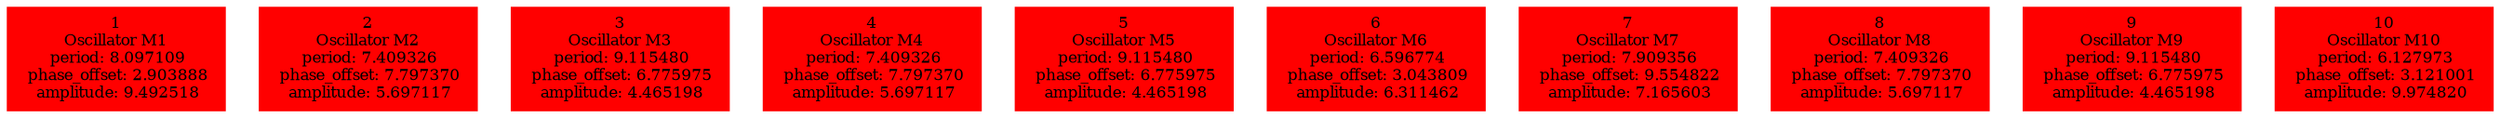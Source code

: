  digraph g{ forcelabels=true;
1 [label=<1<BR />Oscillator M1<BR /> period: 8.097109<BR /> phase_offset: 2.903888<BR /> amplitude: 9.492518>, shape=box,color=red,style=filled,fontsize=8];2 [label=<2<BR />Oscillator M2<BR /> period: 7.409326<BR /> phase_offset: 7.797370<BR /> amplitude: 5.697117>, shape=box,color=red,style=filled,fontsize=8];3 [label=<3<BR />Oscillator M3<BR /> period: 9.115480<BR /> phase_offset: 6.775975<BR /> amplitude: 4.465198>, shape=box,color=red,style=filled,fontsize=8];4 [label=<4<BR />Oscillator M4<BR /> period: 7.409326<BR /> phase_offset: 7.797370<BR /> amplitude: 5.697117>, shape=box,color=red,style=filled,fontsize=8];5 [label=<5<BR />Oscillator M5<BR /> period: 9.115480<BR /> phase_offset: 6.775975<BR /> amplitude: 4.465198>, shape=box,color=red,style=filled,fontsize=8];6 [label=<6<BR />Oscillator M6<BR /> period: 6.596774<BR /> phase_offset: 3.043809<BR /> amplitude: 6.311462>, shape=box,color=red,style=filled,fontsize=8];7 [label=<7<BR />Oscillator M7<BR /> period: 7.909356<BR /> phase_offset: 9.554822<BR /> amplitude: 7.165603>, shape=box,color=red,style=filled,fontsize=8];8 [label=<8<BR />Oscillator M8<BR /> period: 7.409326<BR /> phase_offset: 7.797370<BR /> amplitude: 5.697117>, shape=box,color=red,style=filled,fontsize=8];9 [label=<9<BR />Oscillator M9<BR /> period: 9.115480<BR /> phase_offset: 6.775975<BR /> amplitude: 4.465198>, shape=box,color=red,style=filled,fontsize=8];10 [label=<10<BR />Oscillator M10<BR /> period: 6.127973<BR /> phase_offset: 3.121001<BR /> amplitude: 9.974820>, shape=box,color=red,style=filled,fontsize=8]; }
